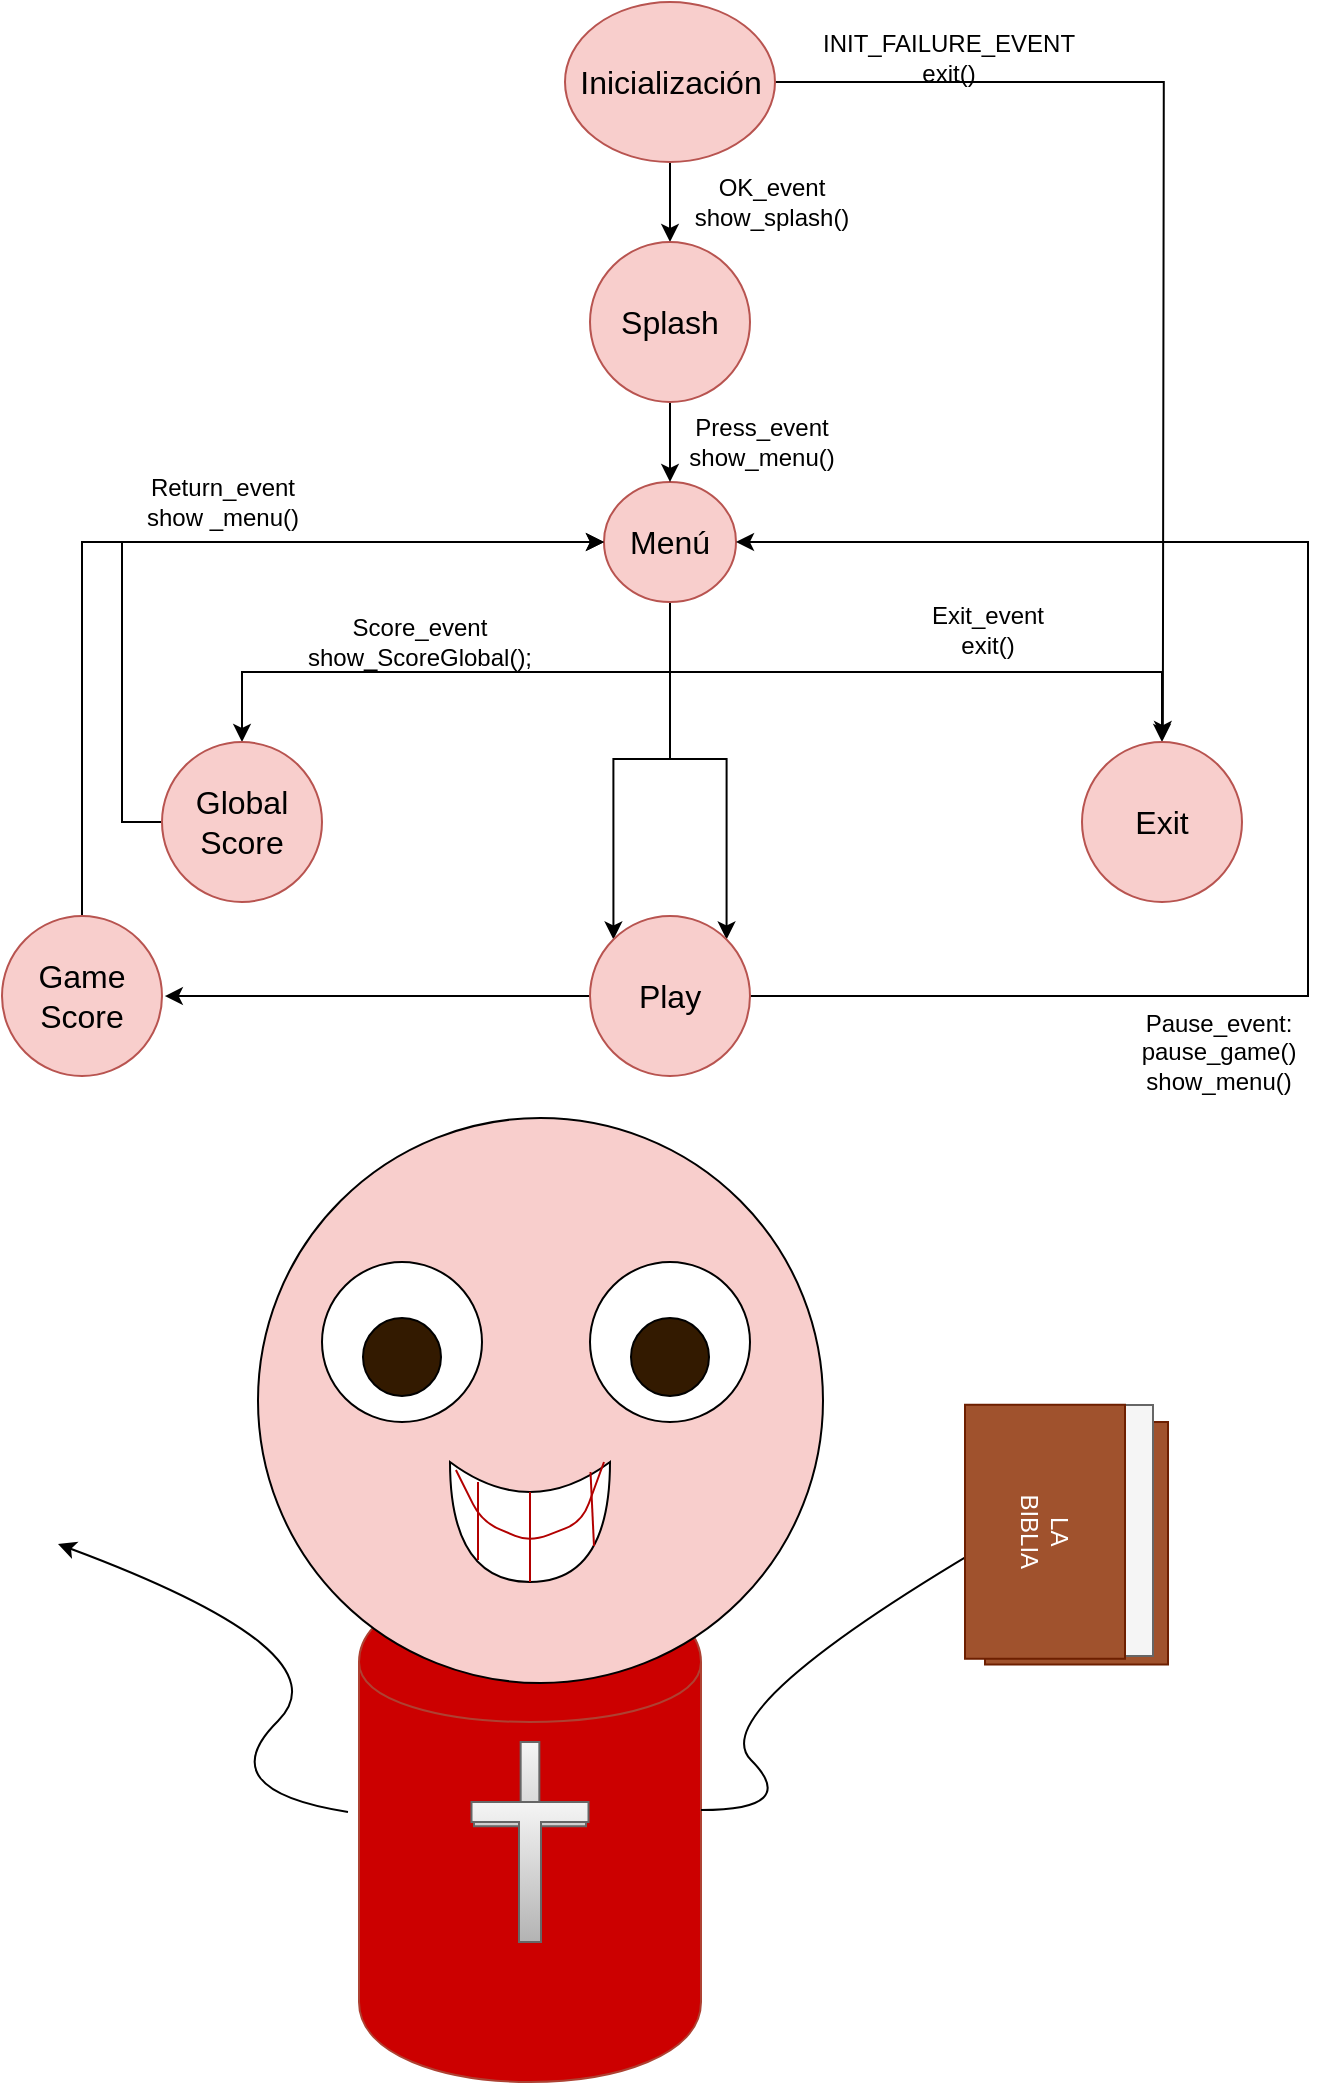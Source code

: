 <mxfile version="13.1.3">
    <diagram id="6hGFLwfOUW9BJ-s0fimq" name="Page-1">
        <mxGraphModel dx="497" dy="480" grid="1" gridSize="10" guides="1" tooltips="1" connect="1" arrows="1" fold="1" page="1" pageScale="1" pageWidth="827" pageHeight="1169" math="0" shadow="0">
            <root>
                <mxCell id="0"/>
                <mxCell id="1" parent="0"/>
                <mxCell id="63" value="" style="shape=cylinder;whiteSpace=wrap;html=1;boundedLbl=1;backgroundOutline=1;fillColor=#CC0000;strokeColor=#ae4132;" vertex="1" parent="1">
                    <mxGeometry x="258.5" y="820" width="171" height="250" as="geometry"/>
                </mxCell>
                <mxCell id="60" value="" style="ellipse;whiteSpace=wrap;html=1;aspect=fixed;fillColor=#F8CECC;" vertex="1" parent="1">
                    <mxGeometry x="208" y="588" width="282.5" height="282.5" as="geometry"/>
                </mxCell>
                <mxCell id="18" style="edgeStyle=orthogonalEdgeStyle;rounded=0;orthogonalLoop=1;jettySize=auto;html=1;exitX=0.5;exitY=1;exitDx=0;exitDy=0;entryX=0.5;entryY=0;entryDx=0;entryDy=0;" edge="1" parent="1" source="2" target="12">
                    <mxGeometry relative="1" as="geometry"/>
                </mxCell>
                <mxCell id="21" style="edgeStyle=orthogonalEdgeStyle;rounded=0;orthogonalLoop=1;jettySize=auto;html=1;entryX=0.5;entryY=0;entryDx=0;entryDy=0;" edge="1" parent="1" source="2" target="15">
                    <mxGeometry relative="1" as="geometry">
                        <Array as="points">
                            <mxPoint x="414" y="365"/>
                            <mxPoint x="660" y="365"/>
                        </Array>
                    </mxGeometry>
                </mxCell>
                <mxCell id="35" style="edgeStyle=orthogonalEdgeStyle;rounded=0;orthogonalLoop=1;jettySize=auto;html=1;exitX=0.5;exitY=1;exitDx=0;exitDy=0;entryX=1;entryY=0;entryDx=0;entryDy=0;labelBackgroundColor=none;fontSize=16;fontColor=#FFFFFF;" edge="1" parent="1" source="2" target="34">
                    <mxGeometry relative="1" as="geometry"/>
                </mxCell>
                <mxCell id="36" style="edgeStyle=orthogonalEdgeStyle;rounded=0;orthogonalLoop=1;jettySize=auto;html=1;exitX=0.5;exitY=1;exitDx=0;exitDy=0;entryX=0;entryY=0;entryDx=0;entryDy=0;labelBackgroundColor=none;fontSize=16;fontColor=#FFFFFF;" edge="1" parent="1" source="2" target="34">
                    <mxGeometry relative="1" as="geometry"/>
                </mxCell>
                <mxCell id="2" value="Menú" style="ellipse;whiteSpace=wrap;html=1;fillColor=#f8cecc;strokeColor=#b85450;fontColor=#000000;fontSize=16;" parent="1" vertex="1">
                    <mxGeometry x="381" y="270" width="66" height="60" as="geometry"/>
                </mxCell>
                <mxCell id="16" style="edgeStyle=orthogonalEdgeStyle;rounded=0;orthogonalLoop=1;jettySize=auto;html=1;exitX=0.5;exitY=1;exitDx=0;exitDy=0;entryX=0.5;entryY=0;entryDx=0;entryDy=0;fontSize=16;fontColor=#33FF33;" edge="1" parent="1" source="3" target="6">
                    <mxGeometry relative="1" as="geometry"/>
                </mxCell>
                <mxCell id="85" style="edgeStyle=orthogonalEdgeStyle;rounded=0;orthogonalLoop=1;jettySize=auto;html=1;" edge="1" parent="1" source="3">
                    <mxGeometry relative="1" as="geometry">
                        <mxPoint x="660.412" y="398.529" as="targetPoint"/>
                    </mxGeometry>
                </mxCell>
                <mxCell id="3" value="Inicialización&lt;br style=&quot;font-size: 16px;&quot;&gt;" style="ellipse;whiteSpace=wrap;html=1;fillColor=#f8cecc;strokeColor=#b85450;fontColor=#000000;fontSize=16;" vertex="1" parent="1">
                    <mxGeometry x="361.5" y="30" width="105" height="80" as="geometry"/>
                </mxCell>
                <mxCell id="17" value="" style="edgeStyle=orthogonalEdgeStyle;rounded=0;orthogonalLoop=1;jettySize=auto;html=1;labelBackgroundColor=none;labelBorderColor=none;fontColor=#FFFFFF;" edge="1" parent="1" source="6" target="2">
                    <mxGeometry relative="1" as="geometry"/>
                </mxCell>
                <mxCell id="6" value="Splash" style="ellipse;whiteSpace=wrap;html=1;fillColor=#f8cecc;strokeColor=#b85450;fontColor=#000000;fontSize=16;" vertex="1" parent="1">
                    <mxGeometry x="374" y="150" width="80" height="80" as="geometry"/>
                </mxCell>
                <mxCell id="22" style="edgeStyle=orthogonalEdgeStyle;rounded=0;orthogonalLoop=1;jettySize=auto;html=1;exitX=0;exitY=0.5;exitDx=0;exitDy=0;entryX=0;entryY=0.5;entryDx=0;entryDy=0;" edge="1" parent="1" source="12" target="2">
                    <mxGeometry relative="1" as="geometry"/>
                </mxCell>
                <mxCell id="12" value="Global Score" style="ellipse;whiteSpace=wrap;html=1;aspect=fixed;fillColor=#f8cecc;strokeColor=#b85450;fontColor=#000000;fontSize=16;" vertex="1" parent="1">
                    <mxGeometry x="160" y="400" width="80" height="80" as="geometry"/>
                </mxCell>
                <mxCell id="15" value="Exit" style="ellipse;whiteSpace=wrap;html=1;aspect=fixed;fillColor=#f8cecc;strokeColor=#b85450;fontColor=#000000;fontSize=16;" vertex="1" parent="1">
                    <mxGeometry x="620" y="400" width="80" height="80" as="geometry"/>
                </mxCell>
                <mxCell id="26" value="Score_event&lt;br&gt;show_ScoreGlobal();&lt;br&gt;" style="text;html=1;strokeColor=none;fillColor=none;align=center;verticalAlign=middle;whiteSpace=wrap;rounded=0;" vertex="1" parent="1">
                    <mxGeometry x="269" y="340" width="40" height="20" as="geometry"/>
                </mxCell>
                <mxCell id="27" value="Return_event&lt;br&gt;show _menu()" style="text;html=1;strokeColor=none;fillColor=none;align=center;verticalAlign=middle;whiteSpace=wrap;rounded=0;" vertex="1" parent="1">
                    <mxGeometry x="133" y="270" width="115" height="20" as="geometry"/>
                </mxCell>
                <mxCell id="28" value="OK_event&lt;br&gt;show_splash()" style="text;html=1;strokeColor=none;fillColor=none;align=center;verticalAlign=middle;whiteSpace=wrap;rounded=0;" vertex="1" parent="1">
                    <mxGeometry x="445" y="120" width="40" height="20" as="geometry"/>
                </mxCell>
                <mxCell id="29" value="Exit_event&lt;br&gt;exit()" style="text;html=1;strokeColor=none;fillColor=none;align=center;verticalAlign=middle;whiteSpace=wrap;rounded=0;" vertex="1" parent="1">
                    <mxGeometry x="553" y="334" width="40" height="20" as="geometry"/>
                </mxCell>
                <mxCell id="30" value="Press_event&lt;br&gt;show_menu()" style="text;html=1;strokeColor=none;fillColor=none;align=center;verticalAlign=middle;whiteSpace=wrap;rounded=0;" vertex="1" parent="1">
                    <mxGeometry x="440" y="240" width="40" height="20" as="geometry"/>
                </mxCell>
                <mxCell id="53" style="edgeStyle=orthogonalEdgeStyle;rounded=0;orthogonalLoop=1;jettySize=auto;html=1;exitX=0;exitY=0.5;exitDx=0;exitDy=0;labelBackgroundColor=none;fontSize=16;fontColor=#FFFFFF;" edge="1" parent="1" source="34">
                    <mxGeometry relative="1" as="geometry">
                        <mxPoint x="161.412" y="527.059" as="targetPoint"/>
                    </mxGeometry>
                </mxCell>
                <mxCell id="56" style="edgeStyle=orthogonalEdgeStyle;rounded=0;orthogonalLoop=1;jettySize=auto;html=1;exitX=1;exitY=0.5;exitDx=0;exitDy=0;entryX=1;entryY=0.5;entryDx=0;entryDy=0;labelBackgroundColor=none;fontSize=16;fontColor=#FFFFFF;" edge="1" parent="1" source="34" target="2">
                    <mxGeometry relative="1" as="geometry">
                        <Array as="points">
                            <mxPoint x="733" y="527"/>
                            <mxPoint x="733" y="300"/>
                        </Array>
                    </mxGeometry>
                </mxCell>
                <mxCell id="34" value="Play" style="ellipse;whiteSpace=wrap;html=1;aspect=fixed;fillColor=#f8cecc;strokeColor=#b85450;fontColor=#000000;fontSize=16;" vertex="1" parent="1">
                    <mxGeometry x="374" y="487" width="80" height="80" as="geometry"/>
                </mxCell>
                <mxCell id="37" value="&lt;font style=&quot;font-size: 12px&quot;&gt;Continue_event:&lt;br&gt;continue_game()&lt;/font&gt;" style="text;html=1;resizable=0;autosize=1;align=center;verticalAlign=middle;points=[];fillColor=none;strokeColor=none;rounded=0;fontSize=16;fontColor=#FFFFFF;" vertex="1" parent="1">
                    <mxGeometry x="447" y="414" width="100" height="46" as="geometry"/>
                </mxCell>
                <mxCell id="40" value="&lt;font style=&quot;font-size: 12px&quot;&gt;Restart_event:&lt;br&gt;restart_game()&lt;/font&gt;" style="text;html=1;resizable=0;autosize=1;align=center;verticalAlign=middle;points=[];fillColor=none;strokeColor=none;rounded=0;fontSize=16;fontColor=#FFFFFF;" vertex="1" parent="1">
                    <mxGeometry x="285" y="412" width="89" height="46" as="geometry"/>
                </mxCell>
                <mxCell id="48" value="&lt;font style=&quot;font-size: 12px&quot;&gt;Endgame_event:&lt;br&gt;end_game()&lt;/font&gt;" style="text;html=1;resizable=0;autosize=1;align=center;verticalAlign=middle;points=[];fillColor=none;strokeColor=none;rounded=0;fontSize=16;fontColor=#FFFFFF;" vertex="1" parent="1">
                    <mxGeometry x="208" y="529" width="101" height="46" as="geometry"/>
                </mxCell>
                <mxCell id="52" style="edgeStyle=orthogonalEdgeStyle;rounded=0;orthogonalLoop=1;jettySize=auto;html=1;exitX=0.5;exitY=0;exitDx=0;exitDy=0;entryX=0;entryY=0.5;entryDx=0;entryDy=0;labelBackgroundColor=none;fontSize=16;fontColor=#FFFFFF;" edge="1" parent="1" source="51" target="2">
                    <mxGeometry relative="1" as="geometry"/>
                </mxCell>
                <mxCell id="51" value="Game&lt;br&gt;Score" style="ellipse;whiteSpace=wrap;html=1;aspect=fixed;fillColor=#f8cecc;strokeColor=#b85450;fontColor=#000000;fontSize=16;" vertex="1" parent="1">
                    <mxGeometry x="80" y="487" width="80" height="80" as="geometry"/>
                </mxCell>
                <mxCell id="55" value="Pause_event:&lt;br&gt;pause_game()&lt;br&gt;show_menu()" style="text;html=1;align=center;verticalAlign=middle;resizable=0;points=[];autosize=1;" vertex="1" parent="1">
                    <mxGeometry x="644" y="532" width="87" height="46" as="geometry"/>
                </mxCell>
                <mxCell id="57" value="" style="ellipse;whiteSpace=wrap;html=1;aspect=fixed;fillColor=#FFFFFF;" vertex="1" parent="1">
                    <mxGeometry x="240" y="660" width="80" height="80" as="geometry"/>
                </mxCell>
                <mxCell id="58" value="" style="ellipse;whiteSpace=wrap;html=1;aspect=fixed;fillColor=#FFFFFF;" vertex="1" parent="1">
                    <mxGeometry x="374" y="660" width="80" height="80" as="geometry"/>
                </mxCell>
                <mxCell id="59" value="" style="shape=xor;whiteSpace=wrap;html=1;rotation=90;fillColor=#FFFFFF;" vertex="1" parent="1">
                    <mxGeometry x="314" y="750" width="60" height="80" as="geometry"/>
                </mxCell>
                <mxCell id="61" value="" style="ellipse;whiteSpace=wrap;html=1;aspect=fixed;fillColor=#331A00;" vertex="1" parent="1">
                    <mxGeometry x="394.5" y="688" width="39" height="39" as="geometry"/>
                </mxCell>
                <mxCell id="66" value="" style="ellipse;whiteSpace=wrap;html=1;aspect=fixed;fillColor=#331A00;" vertex="1" parent="1">
                    <mxGeometry x="260.5" y="688" width="39" height="39" as="geometry"/>
                </mxCell>
                <mxCell id="67" value="" style="endArrow=none;html=1;exitX=0.7;exitY=0.1;exitDx=0;exitDy=0;exitPerimeter=0;fillColor=#e51400;strokeColor=#B20000;" edge="1" parent="1" source="59">
                    <mxGeometry width="50" height="50" relative="1" as="geometry">
                        <mxPoint x="324.25" y="815" as="sourcePoint"/>
                        <mxPoint x="374.25" y="765" as="targetPoint"/>
                    </mxGeometry>
                </mxCell>
                <mxCell id="68" value="" style="endArrow=none;html=1;exitX=1;exitY=0.5;exitDx=0;exitDy=0;exitPerimeter=0;fillColor=#e51400;strokeColor=#B20000;entryX=0.25;entryY=0.5;entryDx=0;entryDy=0;entryPerimeter=0;" edge="1" parent="1" source="59" target="59">
                    <mxGeometry width="50" height="50" relative="1" as="geometry">
                        <mxPoint x="386" y="812" as="sourcePoint"/>
                        <mxPoint x="384.25" y="775" as="targetPoint"/>
                    </mxGeometry>
                </mxCell>
                <mxCell id="69" value="" style="endArrow=none;html=1;exitX=0.817;exitY=0.825;exitDx=0;exitDy=0;exitPerimeter=0;fillColor=#e51400;strokeColor=#B20000;" edge="1" parent="1" source="59">
                    <mxGeometry width="50" height="50" relative="1" as="geometry">
                        <mxPoint x="354" y="830" as="sourcePoint"/>
                        <mxPoint x="318" y="770" as="targetPoint"/>
                    </mxGeometry>
                </mxCell>
                <mxCell id="71" value="" style="endArrow=none;html=1;exitX=0.067;exitY=0.963;exitDx=0;exitDy=0;exitPerimeter=0;fillColor=#e51400;strokeColor=#B20000;" edge="1" parent="1" source="59">
                    <mxGeometry width="50" height="50" relative="1" as="geometry">
                        <mxPoint x="331" y="810" as="sourcePoint"/>
                        <mxPoint x="381" y="760" as="targetPoint"/>
                        <Array as="points">
                            <mxPoint x="320" y="790"/>
                            <mxPoint x="344" y="800"/>
                            <mxPoint x="370" y="790"/>
                        </Array>
                    </mxGeometry>
                </mxCell>
                <mxCell id="72" value="" style="curved=1;endArrow=classic;html=1;labelBackgroundColor=none;fontSize=16;fontColor=#FFFFFF;" edge="1" parent="1">
                    <mxGeometry width="50" height="50" relative="1" as="geometry">
                        <mxPoint x="429.5" y="934" as="sourcePoint"/>
                        <mxPoint x="590" y="791" as="targetPoint"/>
                        <Array as="points">
                            <mxPoint x="479.5" y="934"/>
                            <mxPoint x="429.5" y="884"/>
                        </Array>
                    </mxGeometry>
                </mxCell>
                <mxCell id="74" value="" style="curved=1;endArrow=classic;html=1;labelBackgroundColor=none;fontSize=16;fontColor=#FFFFFF;" edge="1" parent="1">
                    <mxGeometry width="50" height="50" relative="1" as="geometry">
                        <mxPoint x="253" y="935" as="sourcePoint"/>
                        <mxPoint x="108" y="801" as="targetPoint"/>
                        <Array as="points">
                            <mxPoint x="183" y="924"/>
                            <mxPoint x="253" y="855"/>
                        </Array>
                    </mxGeometry>
                </mxCell>
                <mxCell id="75" value="" style="shape=cross;whiteSpace=wrap;html=1;gradientColor=#b3b3b3;fillColor=#f5f5f5;strokeColor=#666666;size=0.167;" vertex="1" parent="1">
                    <mxGeometry x="316" y="900" width="56" height="75" as="geometry"/>
                </mxCell>
                <mxCell id="77" value="" style="shape=tee;whiteSpace=wrap;html=1;dx=11;dy=10;gradientColor=#b3b3b3;fillColor=#f5f5f5;strokeColor=#666666;" vertex="1" parent="1">
                    <mxGeometry x="314.75" y="930" width="58.5" height="70" as="geometry"/>
                </mxCell>
                <mxCell id="79" value="" style="rounded=0;whiteSpace=wrap;html=1;rotation=90;fillColor=#a0522d;strokeColor=#6D1F00;fontColor=#ffffff;" vertex="1" parent="1">
                    <mxGeometry x="556.63" y="754.88" width="121.25" height="91.5" as="geometry"/>
                </mxCell>
                <mxCell id="80" value="" style="rounded=0;whiteSpace=wrap;html=1;rotation=90;fillColor=#f5f5f5;strokeColor=#666666;fontColor=#333333;" vertex="1" parent="1">
                    <mxGeometry x="550.25" y="751.75" width="125.5" height="85" as="geometry"/>
                </mxCell>
                <mxCell id="81" value="LA &lt;br&gt;BIBLIA" style="rounded=0;whiteSpace=wrap;html=1;rotation=90;fillColor=#a0522d;strokeColor=#6D1F00;fontColor=#ffffff;" vertex="1" parent="1">
                    <mxGeometry x="538" y="754.88" width="127" height="80" as="geometry"/>
                </mxCell>
                <mxCell id="86" value="INIT_FAILURE_EVENT&lt;br&gt;exit()" style="text;html=1;align=center;verticalAlign=middle;resizable=0;points=[];autosize=1;" vertex="1" parent="1">
                    <mxGeometry x="485" y="42" width="136" height="32" as="geometry"/>
                </mxCell>
            </root>
        </mxGraphModel>
    </diagram>
</mxfile>